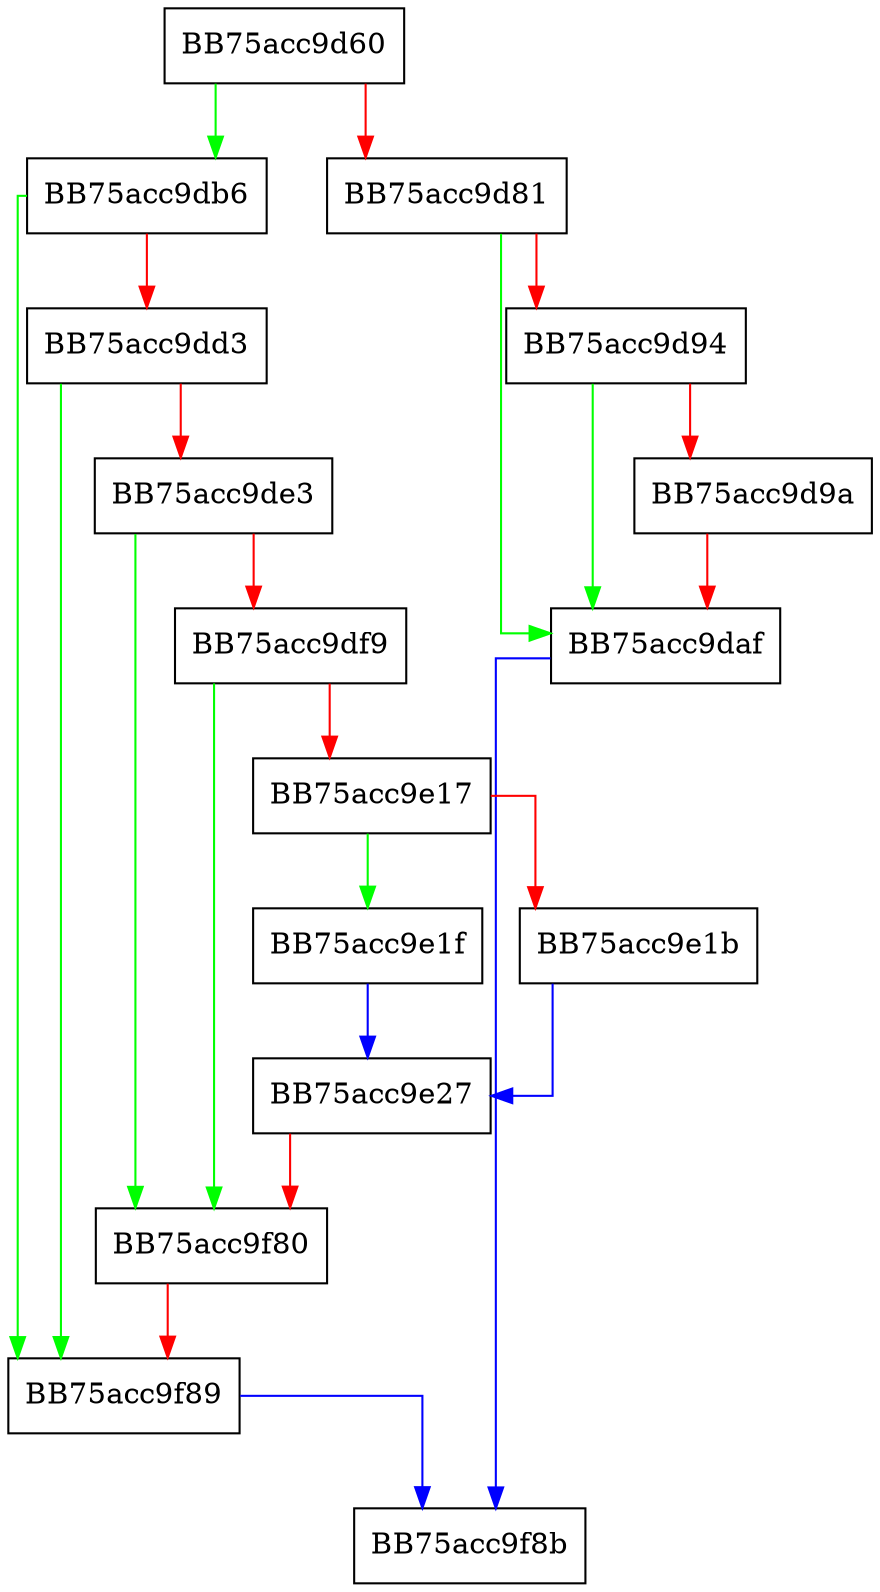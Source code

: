 digraph Remove {
  node [shape="box"];
  graph [splines=ortho];
  BB75acc9d60 -> BB75acc9db6 [color="green"];
  BB75acc9d60 -> BB75acc9d81 [color="red"];
  BB75acc9d81 -> BB75acc9daf [color="green"];
  BB75acc9d81 -> BB75acc9d94 [color="red"];
  BB75acc9d94 -> BB75acc9daf [color="green"];
  BB75acc9d94 -> BB75acc9d9a [color="red"];
  BB75acc9d9a -> BB75acc9daf [color="red"];
  BB75acc9daf -> BB75acc9f8b [color="blue"];
  BB75acc9db6 -> BB75acc9f89 [color="green"];
  BB75acc9db6 -> BB75acc9dd3 [color="red"];
  BB75acc9dd3 -> BB75acc9f89 [color="green"];
  BB75acc9dd3 -> BB75acc9de3 [color="red"];
  BB75acc9de3 -> BB75acc9f80 [color="green"];
  BB75acc9de3 -> BB75acc9df9 [color="red"];
  BB75acc9df9 -> BB75acc9f80 [color="green"];
  BB75acc9df9 -> BB75acc9e17 [color="red"];
  BB75acc9e17 -> BB75acc9e1f [color="green"];
  BB75acc9e17 -> BB75acc9e1b [color="red"];
  BB75acc9e1b -> BB75acc9e27 [color="blue"];
  BB75acc9e1f -> BB75acc9e27 [color="blue"];
  BB75acc9e27 -> BB75acc9f80 [color="red"];
  BB75acc9f80 -> BB75acc9f89 [color="red"];
  BB75acc9f89 -> BB75acc9f8b [color="blue"];
}